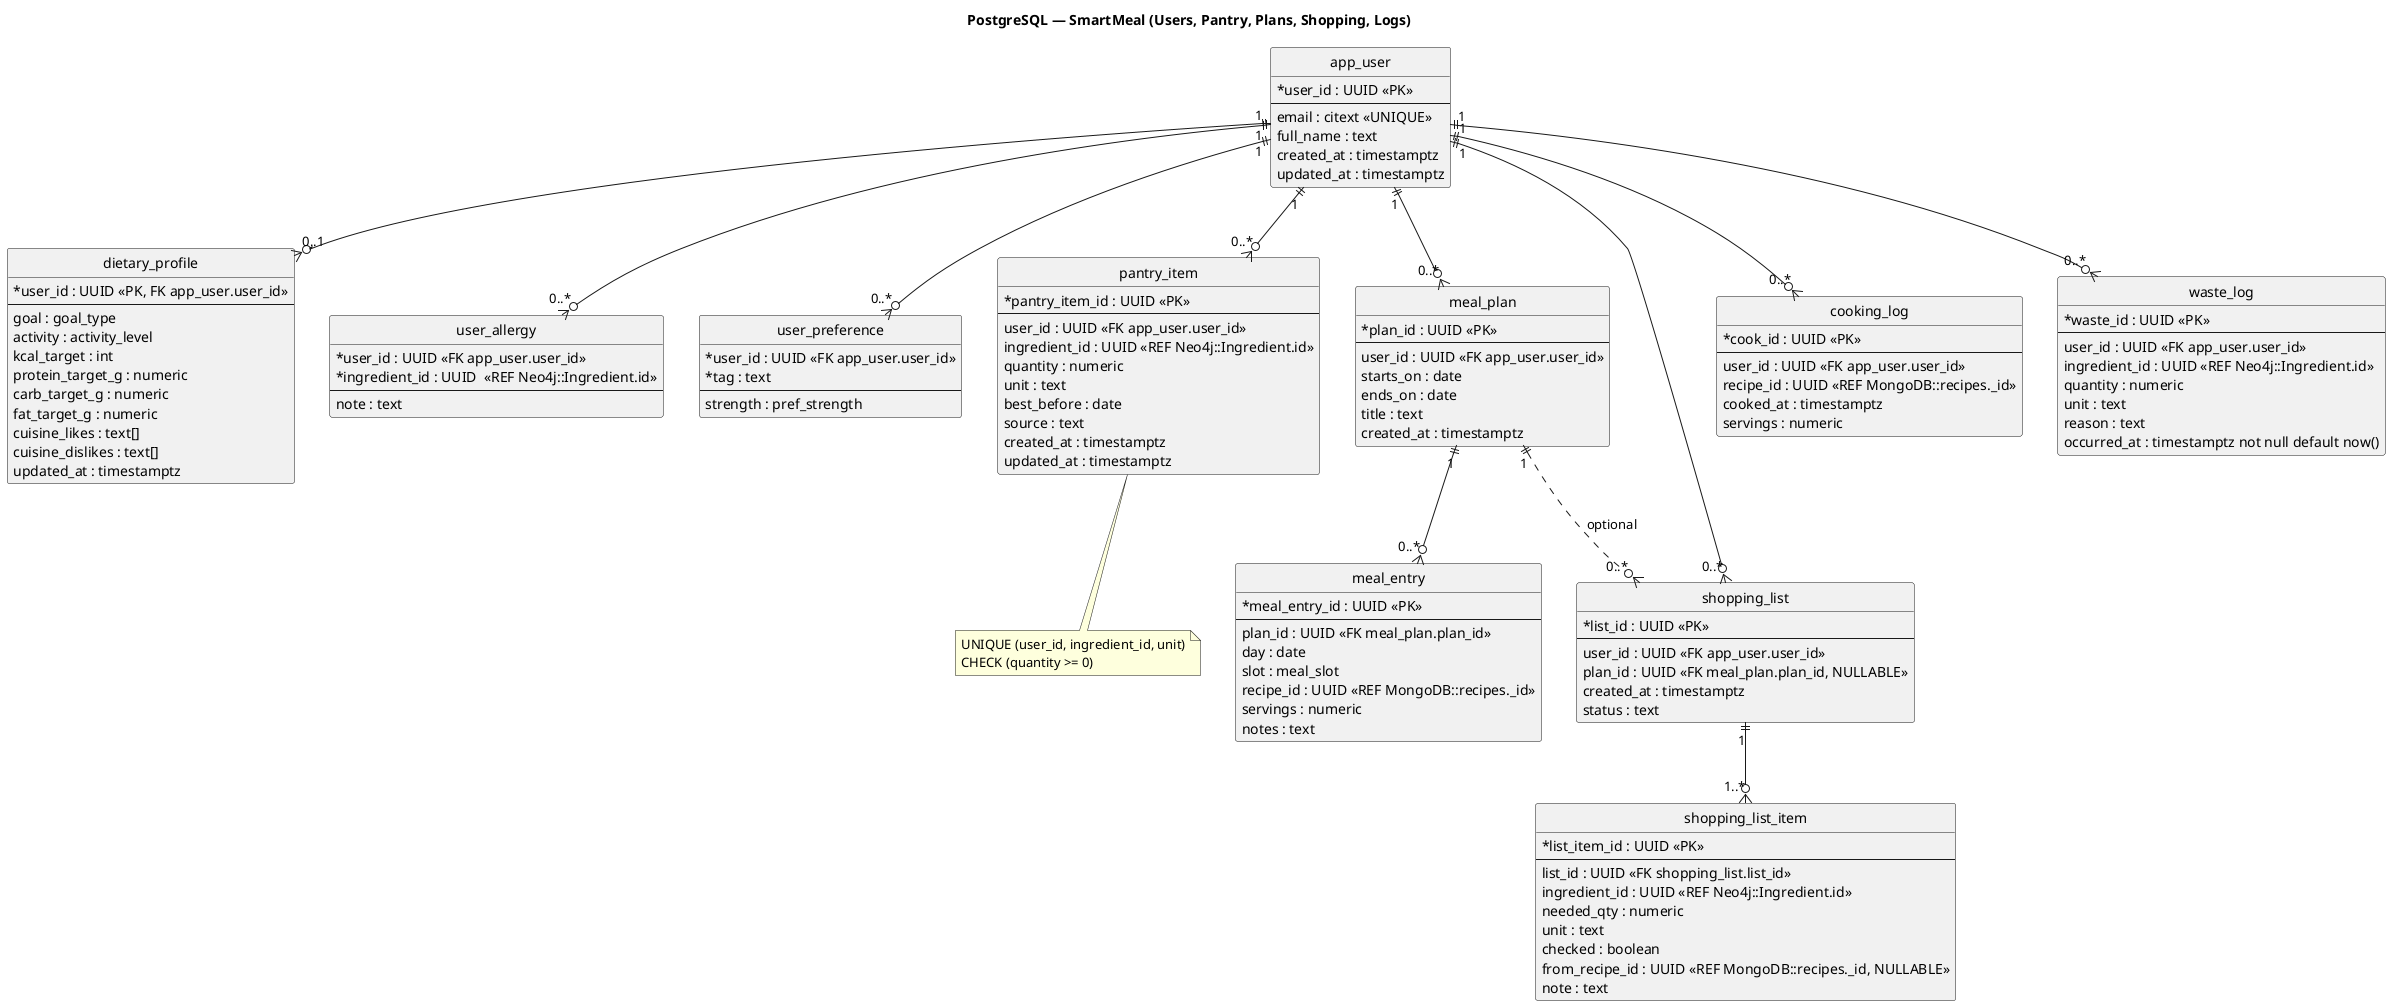 @startuml PostgreSQL
title PostgreSQL — SmartMeal (Users, Pantry, Plans, Shopping, Logs)
hide circle
skinparam classAttributeIconSize 0

entity app_user {
  * user_id : UUID <<PK>>
  --
  email : citext <<UNIQUE>>
  full_name : text
  created_at : timestamptz
  updated_at : timestamptz
}

entity dietary_profile {
  * user_id : UUID <<PK, FK app_user.user_id>>
  --
  goal : goal_type
  activity : activity_level
  kcal_target : int
  protein_target_g : numeric
  carb_target_g : numeric
  fat_target_g : numeric
  cuisine_likes : text[]
  cuisine_dislikes : text[]
  updated_at : timestamptz
}

entity user_allergy {
  * user_id : UUID <<FK app_user.user_id>>
  * ingredient_id : UUID  <<REF Neo4j::Ingredient.id>>
  --
  note : text
}

entity user_preference {
  * user_id : UUID <<FK app_user.user_id>>
  * tag : text
  --
  strength : pref_strength
}

entity pantry_item {
  * pantry_item_id : UUID <<PK>>
  --
  user_id : UUID <<FK app_user.user_id>>
  ingredient_id : UUID <<REF Neo4j::Ingredient.id>>
  quantity : numeric
  unit : text
  best_before : date
  source : text
  created_at : timestamptz
  updated_at : timestamptz
}
note bottom of pantry_item
UNIQUE (user_id, ingredient_id, unit)
CHECK (quantity >= 0)
end note

entity meal_plan {
  * plan_id : UUID <<PK>>
  --
  user_id : UUID <<FK app_user.user_id>>
  starts_on : date
  ends_on : date
  title : text
  created_at : timestamptz
}

entity meal_entry {
  * meal_entry_id : UUID <<PK>>
  --
  plan_id : UUID <<FK meal_plan.plan_id>>
  day : date
  slot : meal_slot
  recipe_id : UUID <<REF MongoDB::recipes._id>>
  servings : numeric
  notes : text
}

entity shopping_list {
  * list_id : UUID <<PK>>
  --
  user_id : UUID <<FK app_user.user_id>>
  plan_id : UUID <<FK meal_plan.plan_id, NULLABLE>>
  created_at : timestamptz
  status : text
}

entity shopping_list_item {
  * list_item_id : UUID <<PK>>
  --
  list_id : UUID <<FK shopping_list.list_id>>
  ingredient_id : UUID <<REF Neo4j::Ingredient.id>>
  needed_qty : numeric
  unit : text
  checked : boolean
  from_recipe_id : UUID <<REF MongoDB::recipes._id, NULLABLE>>
  note : text
}

entity cooking_log {
  * cook_id : UUID <<PK>>
  --
  user_id : UUID <<FK app_user.user_id>>
  recipe_id : UUID <<REF MongoDB::recipes._id>>
  cooked_at : timestamptz
  servings : numeric
}

entity waste_log {
  * waste_id : UUID <<PK>>
  --
  user_id : UUID <<FK app_user.user_id>>
  ingredient_id : UUID <<REF Neo4j::Ingredient.id>>
  quantity : numeric
  unit : text
  reason : text
  occurred_at : timestamptz not null default now()
}

' Multiplicities shown in quotes:
app_user "1" ||--o{ "0..1" dietary_profile
app_user "1" ||--o{ "0..*" user_allergy
app_user "1" ||--o{ "0..*" user_preference
app_user "1" ||--o{ "0..*" pantry_item
app_user "1" ||--o{ "0..*" meal_plan
meal_plan "1" ||--o{ "0..*" meal_entry
app_user "1" ||--o{ "0..*" shopping_list
shopping_list "1" ||--o{ "1..*" shopping_list_item
app_user "1" ||--o{ "0..*" cooking_log
app_user "1" ||--o{ "0..*" waste_log

' Optional link: a plan may have many lists; a list may belong to 0..1 plan
meal_plan "1" ||..o{ "0..*" shopping_list : optional

@enduml
